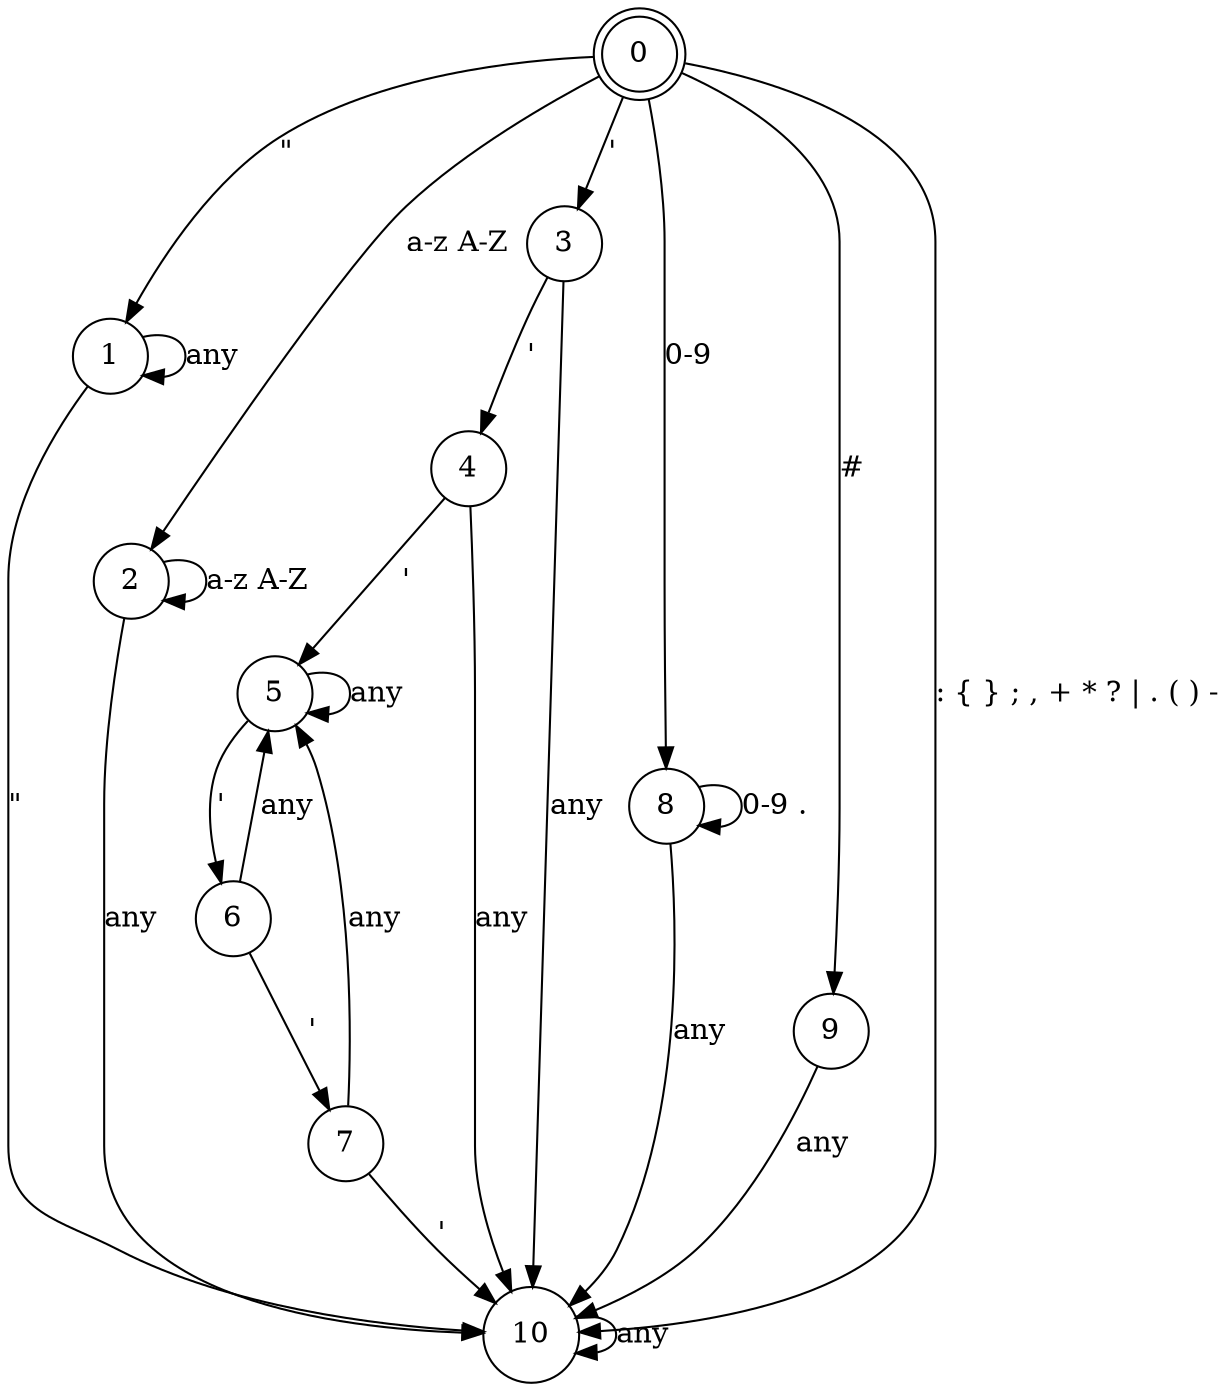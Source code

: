 // AFD Diagram
digraph {
	0 [label=0 shape=doublecircle]
	1 [label=1 shape=circle]
	2 [label=2 shape=circle]
	3 [label=3 shape=circle]
	4 [label=4 shape=circle]
	5 [label=5 shape=circle]
	6 [label=6 shape=circle]
	7 [label=7 shape=circle]
	8 [label=8 shape=circle]
	9 [label=9 shape=circle]
	10 [label=10 shape=circle]
	0 -> 10 [label=": { } ; , + * ? | . ( ) -"]
	0 -> 1 [label="\""]
	0 -> 2 [label="a-z A-Z"]
	0 -> 8 [label="0-9"]
	0 -> 3 [label="'"]
	0 -> 9 [label="#"]
	1 -> 10 [label="\""]
	1 -> 1 [label=any]
	2 -> 2 [label="a-z A-Z"]
	2 -> 10 [label=any]
	3 -> 4 [label="'"]
	3 -> 10 [label=any]
	4 -> 5 [label="'"]
	4 -> 10 [label=any]
	5 -> 6 [label="'"]
	5 -> 5 [label=any]
	6 -> 7 [label="'"]
	6 -> 5 [label=any]
	7 -> 10 [label="'"]
	7 -> 5 [label=any]
	8 -> 8 [label="0-9 ."]
	8 -> 10 [label=any]
	9 -> 10 [label=any]
	10 -> 10 [label=any]
}
